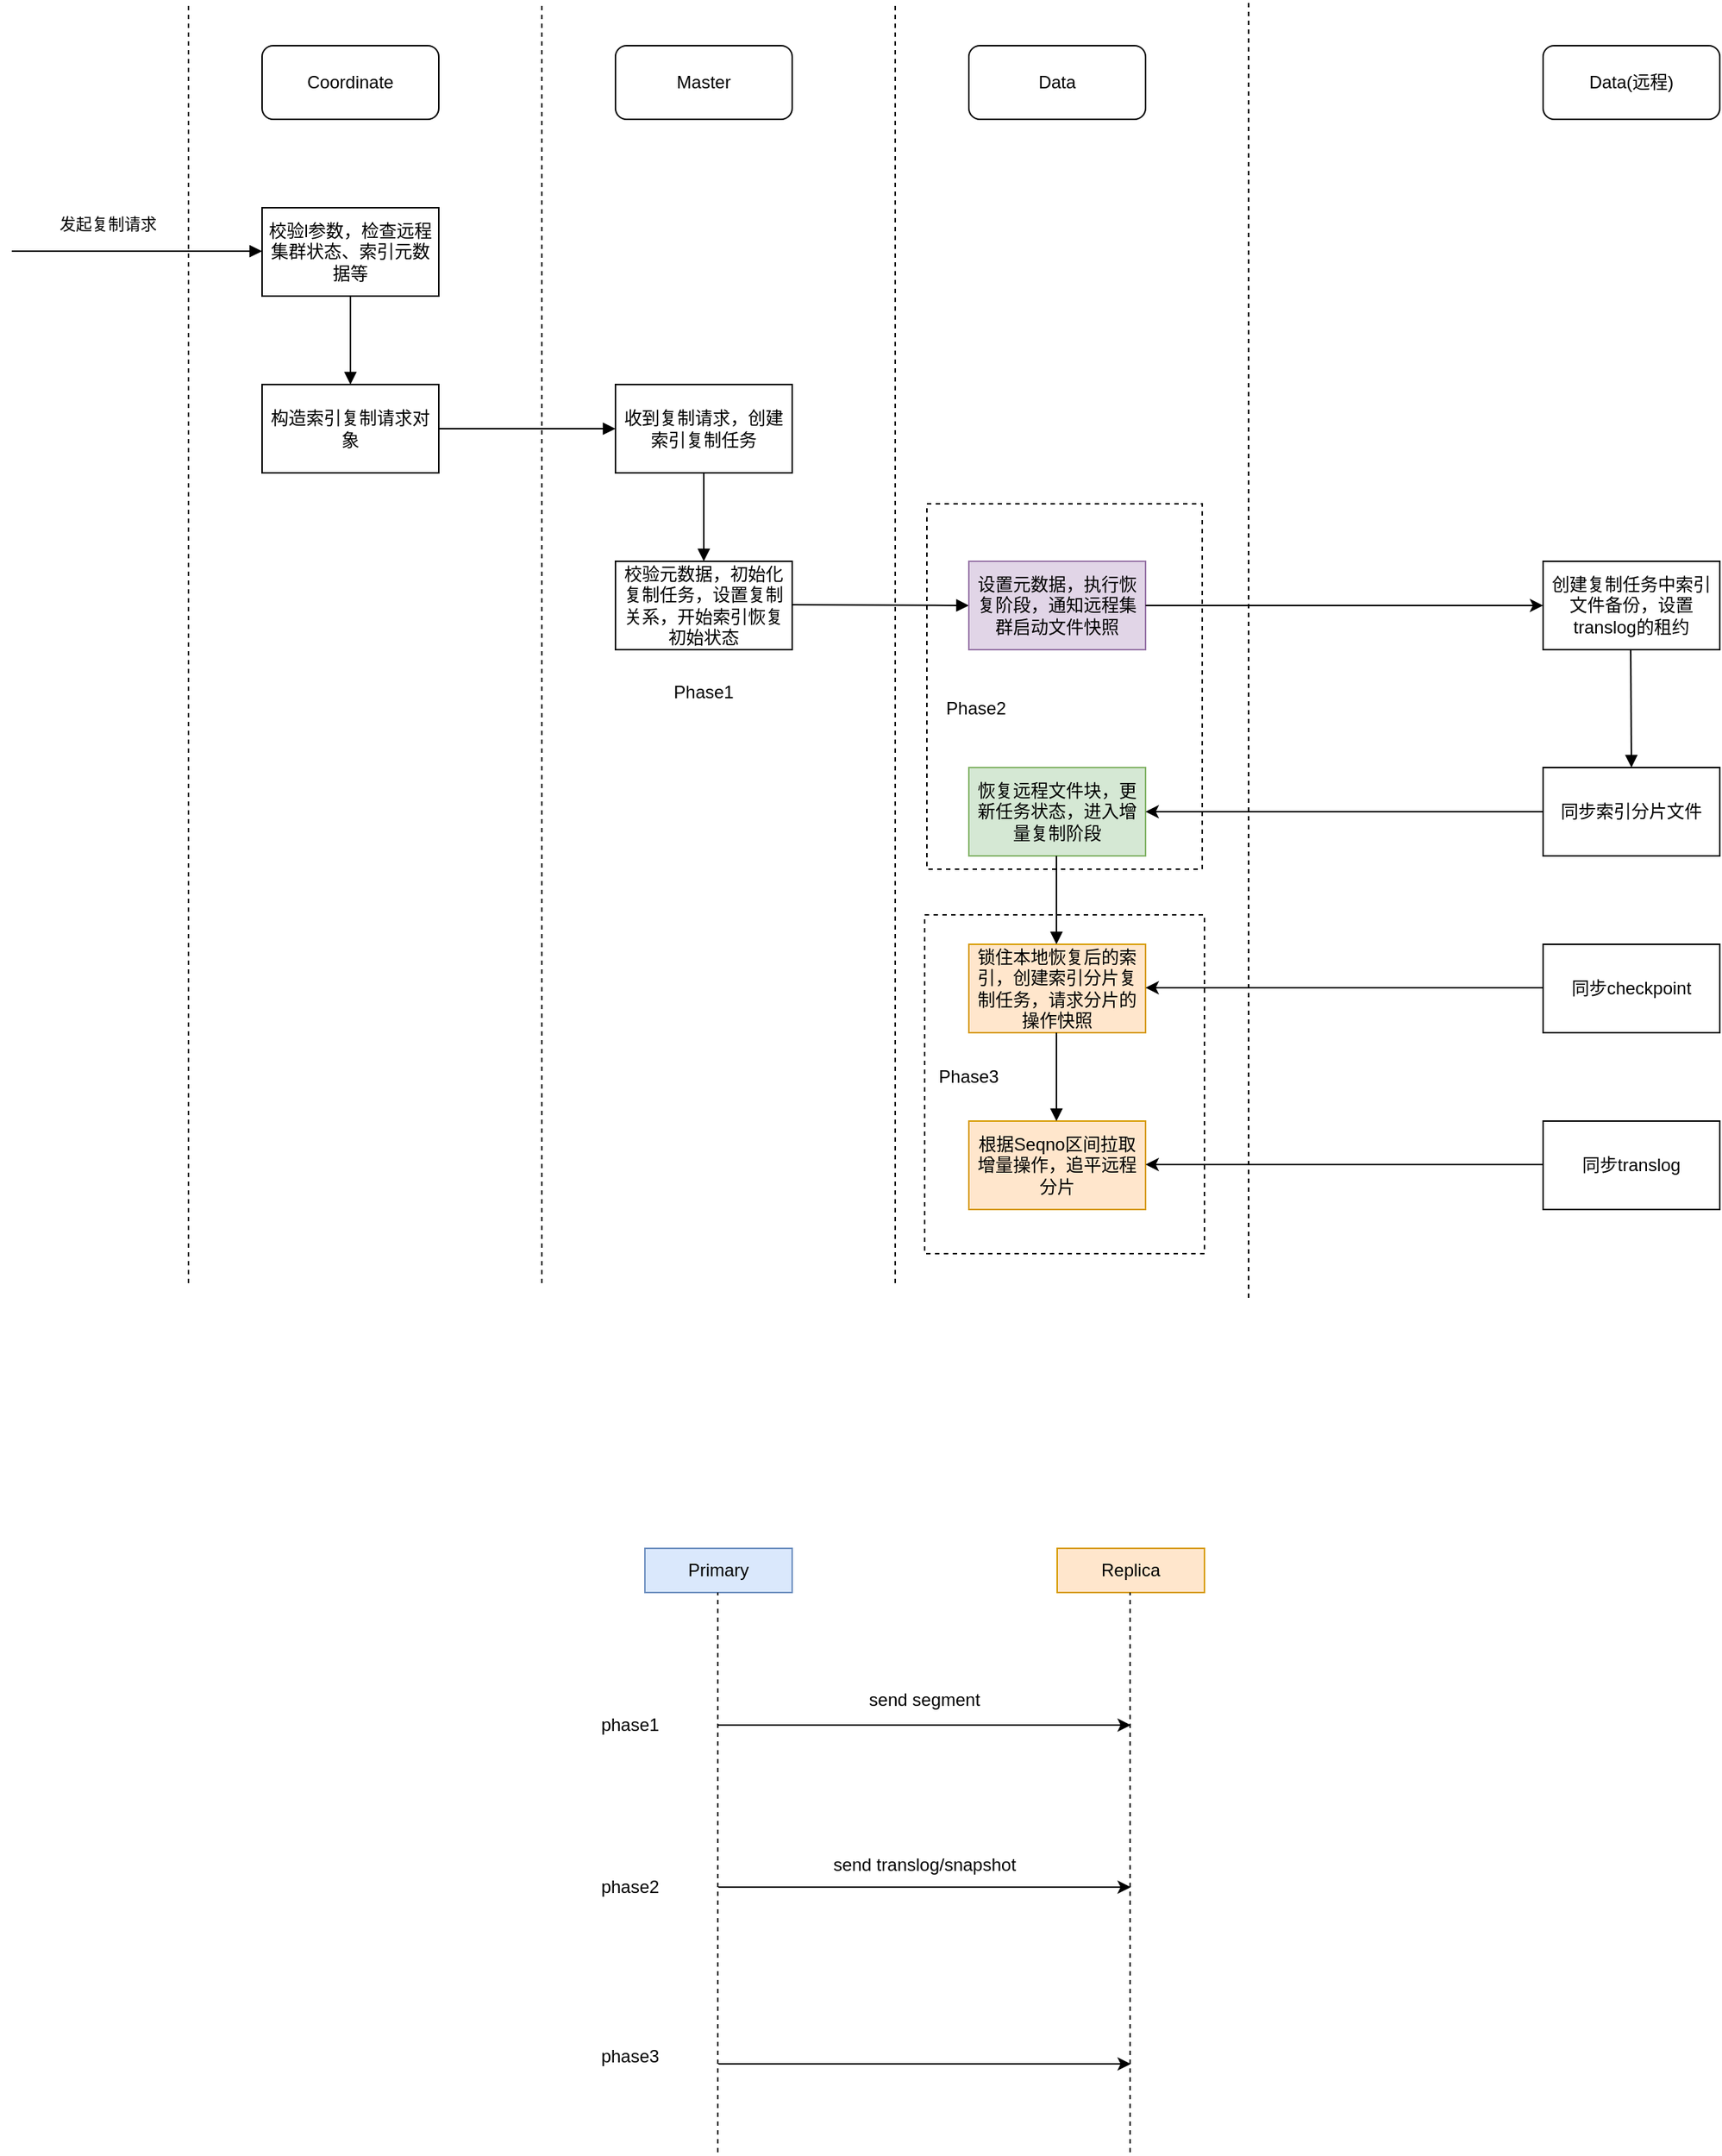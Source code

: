 <mxfile version="20.5.3" type="github">
  <diagram id="kgpKYQtTHZ0yAKxKKP6v" name="Page-1">
    <mxGraphModel dx="946" dy="614" grid="1" gridSize="10" guides="1" tooltips="1" connect="1" arrows="1" fold="1" page="1" pageScale="1" pageWidth="1169" pageHeight="1654" math="0" shadow="0">
      <root>
        <mxCell id="0" />
        <mxCell id="1" parent="0" />
        <mxCell id="tXiZ8JsRJsiQCvoE3J1N-3" value="" style="rounded=0;whiteSpace=wrap;html=1;dashed=1;" parent="1" vertex="1">
          <mxGeometry x="661.5" y="421" width="187" height="248" as="geometry" />
        </mxCell>
        <mxCell id="Iq0vz-vZi5H4jPWASZ7c-33" value="" style="rounded=0;whiteSpace=wrap;html=1;dashed=1;" parent="1" vertex="1">
          <mxGeometry x="660" y="700" width="190" height="230" as="geometry" />
        </mxCell>
        <mxCell id="PM9TSfu3fzQXG_fMd-_V-1" value="" style="endArrow=none;html=1;rounded=0;dashed=1;" parent="1" edge="1">
          <mxGeometry width="50" height="50" relative="1" as="geometry">
            <mxPoint x="160" y="950" as="sourcePoint" />
            <mxPoint x="160" y="80" as="targetPoint" />
          </mxGeometry>
        </mxCell>
        <mxCell id="PM9TSfu3fzQXG_fMd-_V-2" value="Coordinate" style="rounded=1;whiteSpace=wrap;html=1;" parent="1" vertex="1">
          <mxGeometry x="210" y="110" width="120" height="50" as="geometry" />
        </mxCell>
        <mxCell id="PM9TSfu3fzQXG_fMd-_V-3" value="" style="endArrow=none;html=1;rounded=0;dashed=1;" parent="1" edge="1">
          <mxGeometry width="50" height="50" relative="1" as="geometry">
            <mxPoint x="640" y="950" as="sourcePoint" />
            <mxPoint x="640" y="80" as="targetPoint" />
          </mxGeometry>
        </mxCell>
        <mxCell id="PM9TSfu3fzQXG_fMd-_V-11" style="edgeStyle=orthogonalEdgeStyle;rounded=0;orthogonalLoop=1;jettySize=auto;html=1;exitX=1;exitY=0.5;exitDx=0;exitDy=0;entryX=0;entryY=0.5;entryDx=0;entryDy=0;endArrow=block;endFill=1;" parent="1" source="PM9TSfu3fzQXG_fMd-_V-4" target="PM9TSfu3fzQXG_fMd-_V-10" edge="1">
          <mxGeometry relative="1" as="geometry" />
        </mxCell>
        <mxCell id="PM9TSfu3fzQXG_fMd-_V-4" value="构造索引复制请求对象" style="rounded=0;whiteSpace=wrap;html=1;" parent="1" vertex="1">
          <mxGeometry x="210" y="340" width="120" height="60" as="geometry" />
        </mxCell>
        <mxCell id="PM9TSfu3fzQXG_fMd-_V-5" value="" style="endArrow=block;html=1;rounded=0;endFill=1;" parent="1" edge="1">
          <mxGeometry relative="1" as="geometry">
            <mxPoint x="40" y="249.5" as="sourcePoint" />
            <mxPoint x="210" y="249.5" as="targetPoint" />
            <Array as="points">
              <mxPoint x="160" y="249.5" />
            </Array>
          </mxGeometry>
        </mxCell>
        <mxCell id="PM9TSfu3fzQXG_fMd-_V-6" value="发起复制请求" style="edgeLabel;resizable=0;html=1;align=center;verticalAlign=middle;" parent="PM9TSfu3fzQXG_fMd-_V-5" connectable="0" vertex="1">
          <mxGeometry relative="1" as="geometry">
            <mxPoint x="-20" y="-19" as="offset" />
          </mxGeometry>
        </mxCell>
        <mxCell id="PM9TSfu3fzQXG_fMd-_V-7" value="Master" style="rounded=1;whiteSpace=wrap;html=1;" parent="1" vertex="1">
          <mxGeometry x="450" y="110" width="120" height="50" as="geometry" />
        </mxCell>
        <mxCell id="PM9TSfu3fzQXG_fMd-_V-9" style="edgeStyle=orthogonalEdgeStyle;rounded=0;orthogonalLoop=1;jettySize=auto;html=1;exitX=0.5;exitY=1;exitDx=0;exitDy=0;entryX=0.5;entryY=0;entryDx=0;entryDy=0;endArrow=block;endFill=1;" parent="1" source="PM9TSfu3fzQXG_fMd-_V-8" target="PM9TSfu3fzQXG_fMd-_V-4" edge="1">
          <mxGeometry relative="1" as="geometry" />
        </mxCell>
        <mxCell id="PM9TSfu3fzQXG_fMd-_V-8" value="校验l参数，检查远程集群状态、索引元数据等" style="rounded=0;whiteSpace=wrap;html=1;" parent="1" vertex="1">
          <mxGeometry x="210" y="220" width="120" height="60" as="geometry" />
        </mxCell>
        <mxCell id="PM9TSfu3fzQXG_fMd-_V-13" style="edgeStyle=orthogonalEdgeStyle;rounded=0;orthogonalLoop=1;jettySize=auto;html=1;exitX=0.5;exitY=1;exitDx=0;exitDy=0;entryX=0.5;entryY=0;entryDx=0;entryDy=0;endArrow=block;endFill=1;" parent="1" source="PM9TSfu3fzQXG_fMd-_V-10" edge="1">
          <mxGeometry relative="1" as="geometry">
            <mxPoint x="510" y="460" as="targetPoint" />
          </mxGeometry>
        </mxCell>
        <mxCell id="PM9TSfu3fzQXG_fMd-_V-10" value="收到复制请求，创建索引复制任务" style="rounded=0;whiteSpace=wrap;html=1;" parent="1" vertex="1">
          <mxGeometry x="450" y="340" width="120" height="60" as="geometry" />
        </mxCell>
        <mxCell id="PM9TSfu3fzQXG_fMd-_V-14" value="" style="endArrow=none;html=1;rounded=0;dashed=1;" parent="1" edge="1">
          <mxGeometry width="50" height="50" relative="1" as="geometry">
            <mxPoint x="400" y="950" as="sourcePoint" />
            <mxPoint x="400" y="80" as="targetPoint" />
          </mxGeometry>
        </mxCell>
        <mxCell id="PM9TSfu3fzQXG_fMd-_V-15" value="Data" style="rounded=1;whiteSpace=wrap;html=1;" parent="1" vertex="1">
          <mxGeometry x="690" y="110" width="120" height="50" as="geometry" />
        </mxCell>
        <mxCell id="Iq0vz-vZi5H4jPWASZ7c-3" value="Data(远程)" style="rounded=1;whiteSpace=wrap;html=1;" parent="1" vertex="1">
          <mxGeometry x="1080" y="110" width="120" height="50" as="geometry" />
        </mxCell>
        <mxCell id="Iq0vz-vZi5H4jPWASZ7c-4" value="" style="endArrow=none;html=1;rounded=0;dashed=1;" parent="1" edge="1">
          <mxGeometry width="50" height="50" relative="1" as="geometry">
            <mxPoint x="880" y="960" as="sourcePoint" />
            <mxPoint x="880" y="80" as="targetPoint" />
          </mxGeometry>
        </mxCell>
        <mxCell id="Iq0vz-vZi5H4jPWASZ7c-6" value="校验元数据，初始化复制任务，设置复制关系，开始索引恢复初始状态" style="rounded=0;whiteSpace=wrap;html=1;" parent="1" vertex="1">
          <mxGeometry x="450" y="460" width="120" height="60" as="geometry" />
        </mxCell>
        <mxCell id="Iq0vz-vZi5H4jPWASZ7c-7" style="edgeStyle=orthogonalEdgeStyle;rounded=0;orthogonalLoop=1;jettySize=auto;html=1;exitX=1;exitY=0.5;exitDx=0;exitDy=0;entryX=0;entryY=0.5;entryDx=0;entryDy=0;endArrow=block;endFill=1;" parent="1" target="Iq0vz-vZi5H4jPWASZ7c-9" edge="1">
          <mxGeometry relative="1" as="geometry">
            <mxPoint x="570" y="489.5" as="sourcePoint" />
            <mxPoint x="690" y="489.5" as="targetPoint" />
          </mxGeometry>
        </mxCell>
        <mxCell id="Iq0vz-vZi5H4jPWASZ7c-9" value="设置元数据，执行恢复阶段，通知远程集群启动文件快照" style="rounded=0;whiteSpace=wrap;html=1;fillColor=#e1d5e7;strokeColor=#9673a6;" parent="1" vertex="1">
          <mxGeometry x="690" y="460" width="120" height="60" as="geometry" />
        </mxCell>
        <mxCell id="Iq0vz-vZi5H4jPWASZ7c-10" value="恢复远程文件块，更新任务状态，进入增量复制阶段" style="rounded=0;whiteSpace=wrap;html=1;fillColor=#d5e8d4;strokeColor=#82b366;" parent="1" vertex="1">
          <mxGeometry x="690" y="600" width="120" height="60" as="geometry" />
        </mxCell>
        <mxCell id="Iq0vz-vZi5H4jPWASZ7c-12" value="同步索引分片文件" style="rounded=0;whiteSpace=wrap;html=1;" parent="1" vertex="1">
          <mxGeometry x="1080" y="600" width="120" height="60" as="geometry" />
        </mxCell>
        <mxCell id="Iq0vz-vZi5H4jPWASZ7c-14" value="创建复制任务中索引文件备份，设置translog的租约" style="rounded=0;whiteSpace=wrap;html=1;" parent="1" vertex="1">
          <mxGeometry x="1080" y="460" width="120" height="60" as="geometry" />
        </mxCell>
        <mxCell id="Iq0vz-vZi5H4jPWASZ7c-16" value="" style="endArrow=classic;html=1;rounded=0;entryX=0;entryY=0.5;entryDx=0;entryDy=0;exitX=1;exitY=0.5;exitDx=0;exitDy=0;" parent="1" source="Iq0vz-vZi5H4jPWASZ7c-9" target="Iq0vz-vZi5H4jPWASZ7c-14" edge="1">
          <mxGeometry width="50" height="50" relative="1" as="geometry">
            <mxPoint x="890" y="520" as="sourcePoint" />
            <mxPoint x="940" y="470" as="targetPoint" />
          </mxGeometry>
        </mxCell>
        <mxCell id="Iq0vz-vZi5H4jPWASZ7c-17" style="edgeStyle=orthogonalEdgeStyle;rounded=0;orthogonalLoop=1;jettySize=auto;html=1;exitX=0.5;exitY=1;exitDx=0;exitDy=0;entryX=0.5;entryY=0;entryDx=0;entryDy=0;endArrow=block;endFill=1;" parent="1" target="Iq0vz-vZi5H4jPWASZ7c-12" edge="1">
          <mxGeometry relative="1" as="geometry">
            <mxPoint x="1139.5" y="520" as="sourcePoint" />
            <mxPoint x="1139.5" y="580" as="targetPoint" />
          </mxGeometry>
        </mxCell>
        <mxCell id="Iq0vz-vZi5H4jPWASZ7c-18" value="" style="endArrow=classic;html=1;rounded=0;exitX=0;exitY=0.5;exitDx=0;exitDy=0;entryX=1;entryY=0.5;entryDx=0;entryDy=0;" parent="1" source="Iq0vz-vZi5H4jPWASZ7c-12" target="Iq0vz-vZi5H4jPWASZ7c-10" edge="1">
          <mxGeometry width="50" height="50" relative="1" as="geometry">
            <mxPoint x="810" y="680" as="sourcePoint" />
            <mxPoint x="880.711" y="630" as="targetPoint" />
          </mxGeometry>
        </mxCell>
        <mxCell id="Iq0vz-vZi5H4jPWASZ7c-19" value="锁住本地恢复后的索引，创建索引分片复制任务，请求分片的操作快照" style="rounded=0;whiteSpace=wrap;html=1;fillColor=#ffe6cc;strokeColor=#d79b00;" parent="1" vertex="1">
          <mxGeometry x="690" y="720" width="120" height="60" as="geometry" />
        </mxCell>
        <mxCell id="Iq0vz-vZi5H4jPWASZ7c-22" style="edgeStyle=orthogonalEdgeStyle;rounded=0;orthogonalLoop=1;jettySize=auto;html=1;exitX=0.5;exitY=1;exitDx=0;exitDy=0;entryX=0.5;entryY=0;entryDx=0;entryDy=0;endArrow=block;endFill=1;" parent="1" edge="1">
          <mxGeometry relative="1" as="geometry">
            <mxPoint x="749.5" y="660" as="sourcePoint" />
            <mxPoint x="749.5" y="720" as="targetPoint" />
          </mxGeometry>
        </mxCell>
        <mxCell id="Iq0vz-vZi5H4jPWASZ7c-23" value="同步checkpoint" style="rounded=0;whiteSpace=wrap;html=1;" parent="1" vertex="1">
          <mxGeometry x="1080" y="720" width="120" height="60" as="geometry" />
        </mxCell>
        <mxCell id="Iq0vz-vZi5H4jPWASZ7c-24" value="" style="endArrow=classic;html=1;rounded=0;exitX=0;exitY=0.5;exitDx=0;exitDy=0;entryX=1;entryY=0.5;entryDx=0;entryDy=0;" parent="1" edge="1">
          <mxGeometry width="50" height="50" relative="1" as="geometry">
            <mxPoint x="1080" y="749.5" as="sourcePoint" />
            <mxPoint x="810" y="749.5" as="targetPoint" />
          </mxGeometry>
        </mxCell>
        <mxCell id="Iq0vz-vZi5H4jPWASZ7c-25" value="根据Seqno区间拉取增量操作，追平远程分片" style="rounded=0;whiteSpace=wrap;html=1;fillColor=#ffe6cc;strokeColor=#d79b00;" parent="1" vertex="1">
          <mxGeometry x="690" y="840" width="120" height="60" as="geometry" />
        </mxCell>
        <mxCell id="Iq0vz-vZi5H4jPWASZ7c-27" value="同步translog" style="rounded=0;whiteSpace=wrap;html=1;" parent="1" vertex="1">
          <mxGeometry x="1080" y="840" width="120" height="60" as="geometry" />
        </mxCell>
        <mxCell id="Iq0vz-vZi5H4jPWASZ7c-29" style="edgeStyle=orthogonalEdgeStyle;rounded=0;orthogonalLoop=1;jettySize=auto;html=1;exitX=0.5;exitY=1;exitDx=0;exitDy=0;entryX=0.5;entryY=0;entryDx=0;entryDy=0;endArrow=block;endFill=1;" parent="1" edge="1">
          <mxGeometry relative="1" as="geometry">
            <mxPoint x="749.5" y="780" as="sourcePoint" />
            <mxPoint x="749.5" y="840" as="targetPoint" />
          </mxGeometry>
        </mxCell>
        <mxCell id="Iq0vz-vZi5H4jPWASZ7c-30" value="" style="endArrow=classic;html=1;rounded=0;exitX=0;exitY=0.5;exitDx=0;exitDy=0;entryX=1;entryY=0.5;entryDx=0;entryDy=0;" parent="1" edge="1">
          <mxGeometry width="50" height="50" relative="1" as="geometry">
            <mxPoint x="1080" y="869.5" as="sourcePoint" />
            <mxPoint x="810" y="869.5" as="targetPoint" />
          </mxGeometry>
        </mxCell>
        <mxCell id="SruB7uLa4Ra1NYdtkytr-1" value="Phase1" style="text;html=1;strokeColor=none;fillColor=none;align=center;verticalAlign=middle;whiteSpace=wrap;rounded=0;" parent="1" vertex="1">
          <mxGeometry x="480" y="534" width="60" height="30" as="geometry" />
        </mxCell>
        <mxCell id="SruB7uLa4Ra1NYdtkytr-2" value="Phase2" style="text;html=1;strokeColor=none;fillColor=none;align=center;verticalAlign=middle;whiteSpace=wrap;rounded=0;" parent="1" vertex="1">
          <mxGeometry x="665" y="545" width="60" height="30" as="geometry" />
        </mxCell>
        <mxCell id="SruB7uLa4Ra1NYdtkytr-3" value="Phase3" style="text;html=1;strokeColor=none;fillColor=none;align=center;verticalAlign=middle;whiteSpace=wrap;rounded=0;" parent="1" vertex="1">
          <mxGeometry x="660" y="795" width="60" height="30" as="geometry" />
        </mxCell>
        <mxCell id="08Mjr4CzPSgtlPon4W4M-8" value="" style="endArrow=classic;html=1;rounded=0;" edge="1" parent="1">
          <mxGeometry width="50" height="50" relative="1" as="geometry">
            <mxPoint x="520" y="1360" as="sourcePoint" />
            <mxPoint x="800" y="1360" as="targetPoint" />
          </mxGeometry>
        </mxCell>
        <mxCell id="08Mjr4CzPSgtlPon4W4M-12" value="" style="endArrow=classic;html=1;rounded=0;" edge="1" parent="1">
          <mxGeometry width="50" height="50" relative="1" as="geometry">
            <mxPoint x="520" y="1480" as="sourcePoint" />
            <mxPoint x="800" y="1480" as="targetPoint" />
          </mxGeometry>
        </mxCell>
        <mxCell id="08Mjr4CzPSgtlPon4W4M-14" value="phase1" style="text;html=1;strokeColor=none;fillColor=none;align=center;verticalAlign=middle;whiteSpace=wrap;rounded=0;" vertex="1" parent="1">
          <mxGeometry x="430" y="1235" width="60" height="30" as="geometry" />
        </mxCell>
        <mxCell id="08Mjr4CzPSgtlPon4W4M-15" value="phase2" style="text;html=1;strokeColor=none;fillColor=none;align=center;verticalAlign=middle;whiteSpace=wrap;rounded=0;" vertex="1" parent="1">
          <mxGeometry x="430" y="1345" width="60" height="30" as="geometry" />
        </mxCell>
        <mxCell id="08Mjr4CzPSgtlPon4W4M-16" value="phase3" style="text;html=1;strokeColor=none;fillColor=none;align=center;verticalAlign=middle;whiteSpace=wrap;rounded=0;" vertex="1" parent="1">
          <mxGeometry x="430" y="1460" width="60" height="30" as="geometry" />
        </mxCell>
        <mxCell id="08Mjr4CzPSgtlPon4W4M-24" value="" style="endArrow=classic;html=1;rounded=0;" edge="1" parent="1">
          <mxGeometry width="50" height="50" relative="1" as="geometry">
            <mxPoint x="520" y="1250" as="sourcePoint" />
            <mxPoint x="800" y="1250" as="targetPoint" />
          </mxGeometry>
        </mxCell>
        <mxCell id="08Mjr4CzPSgtlPon4W4M-26" value="Primary" style="rounded=0;whiteSpace=wrap;html=1;fillColor=#dae8fc;strokeColor=#6c8ebf;" vertex="1" parent="1">
          <mxGeometry x="470" y="1130" width="100" height="30" as="geometry" />
        </mxCell>
        <mxCell id="08Mjr4CzPSgtlPon4W4M-27" value="" style="endArrow=none;html=1;rounded=0;dashed=1;" edge="1" parent="1">
          <mxGeometry width="50" height="50" relative="1" as="geometry">
            <mxPoint x="519.5" y="1540" as="sourcePoint" />
            <mxPoint x="519.5" y="1160" as="targetPoint" />
          </mxGeometry>
        </mxCell>
        <mxCell id="08Mjr4CzPSgtlPon4W4M-28" value="Replica" style="rounded=0;whiteSpace=wrap;html=1;fillColor=#ffe6cc;strokeColor=#d79b00;" vertex="1" parent="1">
          <mxGeometry x="750" y="1130" width="100" height="30" as="geometry" />
        </mxCell>
        <mxCell id="08Mjr4CzPSgtlPon4W4M-29" value="" style="endArrow=none;html=1;rounded=0;dashed=1;" edge="1" parent="1">
          <mxGeometry width="50" height="50" relative="1" as="geometry">
            <mxPoint x="799.5" y="1540" as="sourcePoint" />
            <mxPoint x="799.5" y="1160" as="targetPoint" />
          </mxGeometry>
        </mxCell>
        <mxCell id="08Mjr4CzPSgtlPon4W4M-31" value="send segment" style="text;html=1;strokeColor=none;fillColor=none;align=center;verticalAlign=middle;whiteSpace=wrap;rounded=0;" vertex="1" parent="1">
          <mxGeometry x="615" y="1220" width="90" height="25" as="geometry" />
        </mxCell>
        <mxCell id="08Mjr4CzPSgtlPon4W4M-32" value="send translog/snapshot" style="text;html=1;strokeColor=none;fillColor=none;align=center;verticalAlign=middle;whiteSpace=wrap;rounded=0;" vertex="1" parent="1">
          <mxGeometry x="595" y="1330" width="130" height="30" as="geometry" />
        </mxCell>
      </root>
    </mxGraphModel>
  </diagram>
</mxfile>
